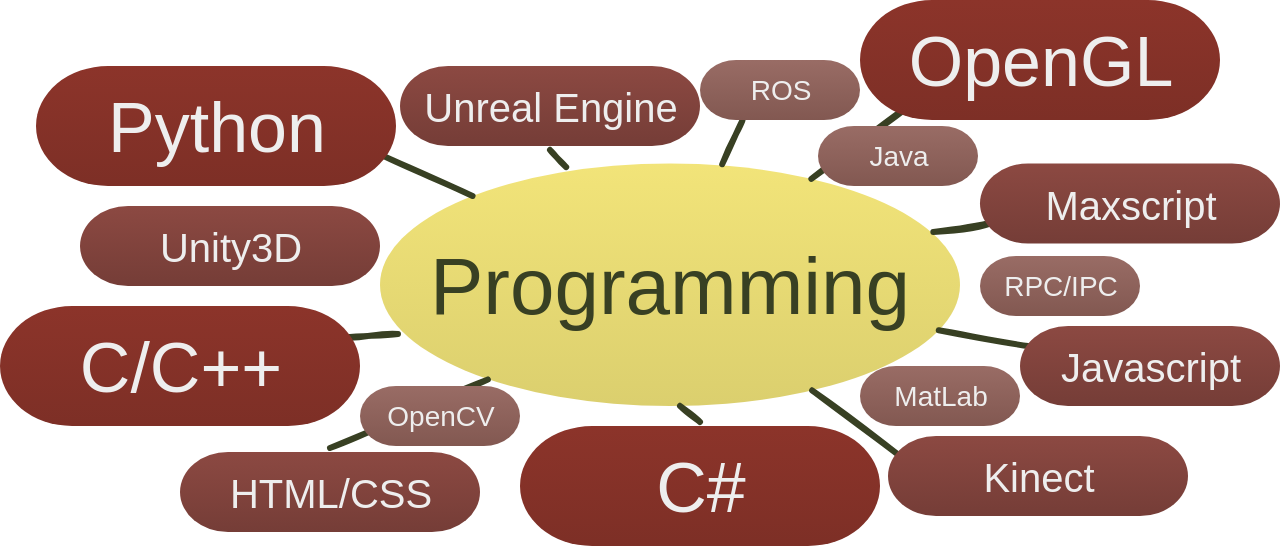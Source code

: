 <mxfile version="13.10.9" type="github">
  <diagram id="6a731a19-8d31-9384-78a2-239565b7b9f0" name="Page-1">
    <mxGraphModel dx="258" dy="201" grid="1" gridSize="10" guides="1" tooltips="1" connect="1" arrows="1" fold="1" page="1" pageScale="1" pageWidth="662" pageHeight="375" background="#ffffff" math="0" shadow="0">
      <root>
        <mxCell id="0" />
        <mxCell id="1" parent="0" />
        <mxCell id="1350" value="Programming" style="ellipse;whiteSpace=wrap;html=1;shadow=0;fontFamily=Helvetica;fontSize=40;align=center;strokeWidth=3;strokeColor=none;fillColor=#F2E479;fontColor=#384023;gradientColor=#DBCF6E;fontStyle=0;perimeter=ellipsePerimeter;" parent="1" vertex="1">
          <mxGeometry x="198" y="123.75" width="290" height="121.25" as="geometry" />
        </mxCell>
        <mxCell id="iaC6b17GLmA-YWx4HKnk-1615" style="edgeStyle=none;rounded=0;sketch=1;fillWeight=0;hachureGap=4;hachureAngle=-41;jiggle=1;simplification=0;orthogonalLoop=1;jettySize=auto;html=1;exitX=0;exitY=0.75;exitDx=0;exitDy=0;entryX=0.954;entryY=0.282;entryDx=0;entryDy=0;entryPerimeter=0;startSize=5;endArrow=none;strokeColor=#384023;strokeWidth=3;fillColor=#b0e3e6;fontSize=35;fontColor=#384023;" parent="1" source="iaC6b17GLmA-YWx4HKnk-1555" target="1350" edge="1">
          <mxGeometry relative="1" as="geometry" />
        </mxCell>
        <mxCell id="iaC6b17GLmA-YWx4HKnk-1555" value="Maxscript" style="rounded=1;strokeWidth=3;shadow=0;html=1;fontSize=20;strokeColor=none;fontColor=#EEEEEE;arcSize=60;absoluteArcSize=0;perimeter=ellipsePerimeter;fillColor=#8C4942;gradientColor=#753D37;" parent="1" vertex="1">
          <mxGeometry x="498" y="123.75" width="150" height="40" as="geometry" />
        </mxCell>
        <mxCell id="iaC6b17GLmA-YWx4HKnk-1556" value="Unity3D" style="rounded=1;strokeWidth=3;shadow=0;html=1;fontSize=20;strokeColor=none;fontColor=#EEEEEE;arcSize=60;absoluteArcSize=0;perimeter=ellipsePerimeter;fillColor=#8C4942;gradientColor=#753D37;" parent="1" vertex="1">
          <mxGeometry x="48" y="145" width="150" height="40" as="geometry" />
        </mxCell>
        <mxCell id="iaC6b17GLmA-YWx4HKnk-1620" style="edgeStyle=none;rounded=0;sketch=1;fillWeight=0;hachureGap=4;hachureAngle=-41;jiggle=1;simplification=0;orthogonalLoop=1;jettySize=auto;html=1;exitX=0.5;exitY=1;exitDx=0;exitDy=0;entryX=0.321;entryY=0.015;entryDx=0;entryDy=0;entryPerimeter=0;startSize=5;endArrow=none;strokeColor=#384023;strokeWidth=3;fillColor=#b0e3e6;fontSize=35;fontColor=#384023;" parent="1" source="iaC6b17GLmA-YWx4HKnk-1567" target="1350" edge="1">
          <mxGeometry relative="1" as="geometry" />
        </mxCell>
        <mxCell id="iaC6b17GLmA-YWx4HKnk-1567" value="Unreal Engine" style="rounded=1;strokeWidth=3;shadow=0;html=1;fontSize=20;strokeColor=none;glass=0;perimeterSpacing=2;arcSize=60;fillOpacity=100;fontColor=#EEEEEE;absoluteArcSize=0;perimeter=ellipsePerimeter;fillColor=#8C4942;gradientColor=#753D37;" parent="1" vertex="1">
          <mxGeometry x="208" y="75" width="150" height="40" as="geometry" />
        </mxCell>
        <mxCell id="iaC6b17GLmA-YWx4HKnk-1618" style="edgeStyle=none;rounded=0;sketch=1;fillWeight=0;hachureGap=4;hachureAngle=-41;jiggle=1;simplification=0;orthogonalLoop=1;jettySize=auto;html=1;exitX=0;exitY=0.25;exitDx=0;exitDy=0;startSize=5;endArrow=none;strokeColor=#384023;strokeWidth=3;fillColor=#b0e3e6;fontSize=35;fontColor=#384023;" parent="1" source="iaC6b17GLmA-YWx4HKnk-1568" target="1350" edge="1">
          <mxGeometry relative="1" as="geometry" />
        </mxCell>
        <mxCell id="iaC6b17GLmA-YWx4HKnk-1568" value="Kinect" style="rounded=1;strokeWidth=3;shadow=0;html=1;fontSize=20;strokeColor=none;glass=0;perimeterSpacing=2;arcSize=60;fillOpacity=100;fontColor=#EEEEEE;absoluteArcSize=0;perimeter=ellipsePerimeter;fillColor=#8C4942;gradientColor=#753D37;" parent="1" vertex="1">
          <mxGeometry x="452" y="260" width="150" height="40" as="geometry" />
        </mxCell>
        <mxCell id="iaC6b17GLmA-YWx4HKnk-1613" style="edgeStyle=none;rounded=0;sketch=1;fillWeight=0;hachureGap=4;hachureAngle=-41;jiggle=1;simplification=0;orthogonalLoop=1;jettySize=auto;html=1;exitX=1;exitY=0.75;exitDx=0;exitDy=0;startSize=5;endArrow=none;strokeColor=#384023;strokeWidth=3;fillColor=#b0e3e6;fontSize=35;fontColor=#384023;" parent="1" source="iaC6b17GLmA-YWx4HKnk-1569" target="1350" edge="1">
          <mxGeometry relative="1" as="geometry" />
        </mxCell>
        <mxCell id="iaC6b17GLmA-YWx4HKnk-1569" value="Python" style="rounded=1;strokeWidth=3;shadow=0;html=1;fontSize=35;strokeColor=none;fillColor=#8C342A;glass=0;perimeterSpacing=2;arcSize=60;fillOpacity=100;fontColor=#EEEEEE;absoluteArcSize=0;gradientColor=#7D2F26;perimeter=ellipsePerimeter;" parent="1" vertex="1">
          <mxGeometry x="26" y="75" width="180" height="60" as="geometry" />
        </mxCell>
        <mxCell id="iaC6b17GLmA-YWx4HKnk-1619" style="edgeStyle=none;rounded=0;sketch=1;fillWeight=0;hachureGap=4;hachureAngle=-41;jiggle=1;simplification=0;orthogonalLoop=1;jettySize=auto;html=1;exitX=1;exitY=0.25;exitDx=0;exitDy=0;entryX=0.031;entryY=0.703;entryDx=0;entryDy=0;entryPerimeter=0;startSize=5;endArrow=none;strokeColor=#384023;strokeWidth=3;fillColor=#b0e3e6;fontSize=35;fontColor=#384023;" parent="1" source="iaC6b17GLmA-YWx4HKnk-1579" target="1350" edge="1">
          <mxGeometry relative="1" as="geometry" />
        </mxCell>
        <mxCell id="iaC6b17GLmA-YWx4HKnk-1579" value="C/C++" style="rounded=1;strokeWidth=3;shadow=0;html=1;fontSize=35;strokeColor=none;fillColor=#8C342A;glass=0;perimeterSpacing=2;arcSize=60;fillOpacity=100;fontColor=#EEEEEE;absoluteArcSize=0;gradientColor=#7D2F26;perimeter=ellipsePerimeter;" parent="1" vertex="1">
          <mxGeometry x="8" y="195" width="180" height="60" as="geometry" />
        </mxCell>
        <mxCell id="iaC6b17GLmA-YWx4HKnk-1614" style="edgeStyle=none;rounded=0;sketch=1;fillWeight=0;hachureGap=4;hachureAngle=-41;jiggle=1;simplification=0;orthogonalLoop=1;jettySize=auto;html=1;exitX=0;exitY=1;exitDx=0;exitDy=0;startSize=5;endArrow=none;strokeColor=#384023;strokeWidth=3;fillColor=#b0e3e6;fontSize=35;fontColor=#384023;" parent="1" source="iaC6b17GLmA-YWx4HKnk-1582" target="1350" edge="1">
          <mxGeometry relative="1" as="geometry" />
        </mxCell>
        <mxCell id="iaC6b17GLmA-YWx4HKnk-1582" value="OpenGL" style="rounded=1;strokeWidth=3;shadow=0;fontSize=35;strokeColor=none;fillColor=#8C342A;glass=0;perimeterSpacing=2;arcSize=60;fillOpacity=100;labelBackgroundColor=none;labelBorderColor=none;html=1;fontFamily=Helvetica;absoluteArcSize=0;imageAspect=1;portConstraintRotation=0;container=0;comic=0;fontColor=#EEEEEE;gradientColor=#7D2F26;perimeter=ellipsePerimeter;" parent="1" vertex="1">
          <mxGeometry x="438" y="42" width="180" height="60" as="geometry" />
        </mxCell>
        <mxCell id="iaC6b17GLmA-YWx4HKnk-1621" style="edgeStyle=none;rounded=0;sketch=1;fillWeight=0;hachureGap=4;hachureAngle=-41;jiggle=1;simplification=0;orthogonalLoop=1;jettySize=auto;html=1;exitX=0.25;exitY=1;exitDx=0;exitDy=0;entryX=0.59;entryY=0.003;entryDx=0;entryDy=0;entryPerimeter=0;startSize=5;endArrow=none;strokeColor=#384023;strokeWidth=3;fillColor=#b0e3e6;fontSize=35;fontColor=#384023;" parent="1" source="iaC6b17GLmA-YWx4HKnk-1583" target="1350" edge="1">
          <mxGeometry relative="1" as="geometry" />
        </mxCell>
        <mxCell id="iaC6b17GLmA-YWx4HKnk-1583" value="&lt;div style=&quot;font-size: 14px;&quot;&gt;ROS&lt;/div&gt;" style="rounded=1;strokeWidth=3;shadow=0;html=1;fontSize=14;strokeColor=none;glass=0;perimeterSpacing=2;arcSize=60;fillOpacity=100;fontColor=#EEEEEE;absoluteArcSize=0;perimeter=ellipsePerimeter;fillColor=#996C65;gradientColor=#825851;" parent="1" vertex="1">
          <mxGeometry x="358" y="72" width="80" height="30" as="geometry" />
        </mxCell>
        <mxCell id="iaC6b17GLmA-YWx4HKnk-1622" style="edgeStyle=none;rounded=0;sketch=1;fillWeight=0;hachureGap=4;hachureAngle=-41;jiggle=1;simplification=0;orthogonalLoop=1;jettySize=auto;html=1;exitX=0.5;exitY=0;exitDx=0;exitDy=0;entryX=0.186;entryY=0.891;entryDx=0;entryDy=0;entryPerimeter=0;startSize=5;endArrow=none;strokeColor=#384023;strokeWidth=3;fillColor=#b0e3e6;fontSize=35;fontColor=#384023;" parent="1" source="iaC6b17GLmA-YWx4HKnk-1584" target="1350" edge="1">
          <mxGeometry relative="1" as="geometry" />
        </mxCell>
        <mxCell id="iaC6b17GLmA-YWx4HKnk-1584" value="HTML/CSS" style="rounded=1;strokeWidth=3;shadow=0;html=1;fontSize=20;strokeColor=none;glass=0;perimeterSpacing=2;arcSize=60;fillOpacity=100;fontColor=#EEEEEE;absoluteArcSize=0;perimeter=ellipsePerimeter;fillColor=#8C4942;gradientColor=#753D37;" parent="1" vertex="1">
          <mxGeometry x="98" y="268" width="150" height="40" as="geometry" />
        </mxCell>
        <mxCell id="iaC6b17GLmA-YWx4HKnk-1586" value="RPC/IPC" style="rounded=1;strokeWidth=3;shadow=0;html=1;fontSize=14;strokeColor=none;glass=0;perimeterSpacing=2;arcSize=60;fillOpacity=100;fontColor=#EEEEEE;absoluteArcSize=0;perimeter=ellipsePerimeter;fillColor=#996C65;gradientColor=#825851;" parent="1" vertex="1">
          <mxGeometry x="498" y="170" width="80" height="30" as="geometry" />
        </mxCell>
        <mxCell id="iaC6b17GLmA-YWx4HKnk-1616" style="edgeStyle=none;rounded=0;sketch=1;fillWeight=0;hachureGap=4;hachureAngle=-41;jiggle=1;simplification=0;orthogonalLoop=1;jettySize=auto;html=1;exitX=0;exitY=0.25;exitDx=0;exitDy=0;startSize=5;endArrow=none;strokeColor=#384023;strokeWidth=3;fillColor=#b0e3e6;fontSize=35;fontColor=#384023;" parent="1" source="iaC6b17GLmA-YWx4HKnk-1587" target="1350" edge="1">
          <mxGeometry relative="1" as="geometry" />
        </mxCell>
        <mxCell id="iaC6b17GLmA-YWx4HKnk-1587" value="Javascript" style="rounded=1;strokeWidth=3;shadow=0;html=1;fontSize=20;glass=0;sketch=0;strokeColor=none;perimeterSpacing=2;arcSize=60;fillOpacity=100;fontColor=#EEEEEE;absoluteArcSize=0;perimeter=ellipsePerimeter;fillColor=#8C4942;gradientColor=#753D37;" parent="1" vertex="1">
          <mxGeometry x="518" y="205" width="130" height="40" as="geometry" />
        </mxCell>
        <mxCell id="iaC6b17GLmA-YWx4HKnk-1617" style="edgeStyle=none;rounded=0;sketch=1;fillWeight=0;hachureGap=4;hachureAngle=-41;jiggle=1;simplification=0;orthogonalLoop=1;jettySize=auto;html=1;exitX=0.5;exitY=0;exitDx=0;exitDy=0;startSize=5;endArrow=none;strokeColor=#384023;strokeWidth=3;fillColor=#b0e3e6;fontSize=35;fontColor=#384023;" parent="1" source="iaC6b17GLmA-YWx4HKnk-1588" edge="1">
          <mxGeometry relative="1" as="geometry">
            <mxPoint x="348" y="245" as="targetPoint" />
          </mxGeometry>
        </mxCell>
        <mxCell id="iaC6b17GLmA-YWx4HKnk-1588" value="C#" style="rounded=1;strokeWidth=3;shadow=0;html=1;fontSize=35;strokeColor=none;fillColor=#8C342A;glass=0;perimeterSpacing=2;arcSize=60;fillOpacity=100;fontColor=#EEEEEE;absoluteArcSize=0;gradientColor=#7D2F26;perimeter=ellipsePerimeter;" parent="1" vertex="1">
          <mxGeometry x="268" y="255" width="180" height="60" as="geometry" />
        </mxCell>
        <mxCell id="iaC6b17GLmA-YWx4HKnk-1589" value="Java" style="rounded=1;strokeWidth=3;shadow=0;html=1;fontSize=14;strokeColor=none;glass=0;perimeterSpacing=2;arcSize=60;fillOpacity=100;fontColor=#EEEEEE;absoluteArcSize=0;perimeter=ellipsePerimeter;fillColor=#996C65;gradientColor=#825851;" parent="1" vertex="1">
          <mxGeometry x="417" y="105" width="80" height="30" as="geometry" />
        </mxCell>
        <mxCell id="iaC6b17GLmA-YWx4HKnk-1590" value="MatLab" style="rounded=1;strokeWidth=3;shadow=0;html=1;fontSize=14;strokeColor=none;glass=0;perimeterSpacing=2;arcSize=60;fillOpacity=100;fontColor=#EEEEEE;absoluteArcSize=0;perimeter=ellipsePerimeter;fillColor=#996C65;gradientColor=#825851;" parent="1" vertex="1">
          <mxGeometry x="438" y="225" width="80" height="30" as="geometry" />
        </mxCell>
        <mxCell id="iaC6b17GLmA-YWx4HKnk-1591" value="OpenCV" style="rounded=1;strokeWidth=3;shadow=0;html=1;fontSize=14;strokeColor=none;glass=0;perimeterSpacing=2;arcSize=60;fillOpacity=100;fontColor=#EEEEEE;absoluteArcSize=0;perimeter=ellipsePerimeter;fillColor=#996C65;gradientColor=#825851;" parent="1" vertex="1">
          <mxGeometry x="188" y="235" width="80" height="30" as="geometry" />
        </mxCell>
      </root>
    </mxGraphModel>
  </diagram>
</mxfile>

